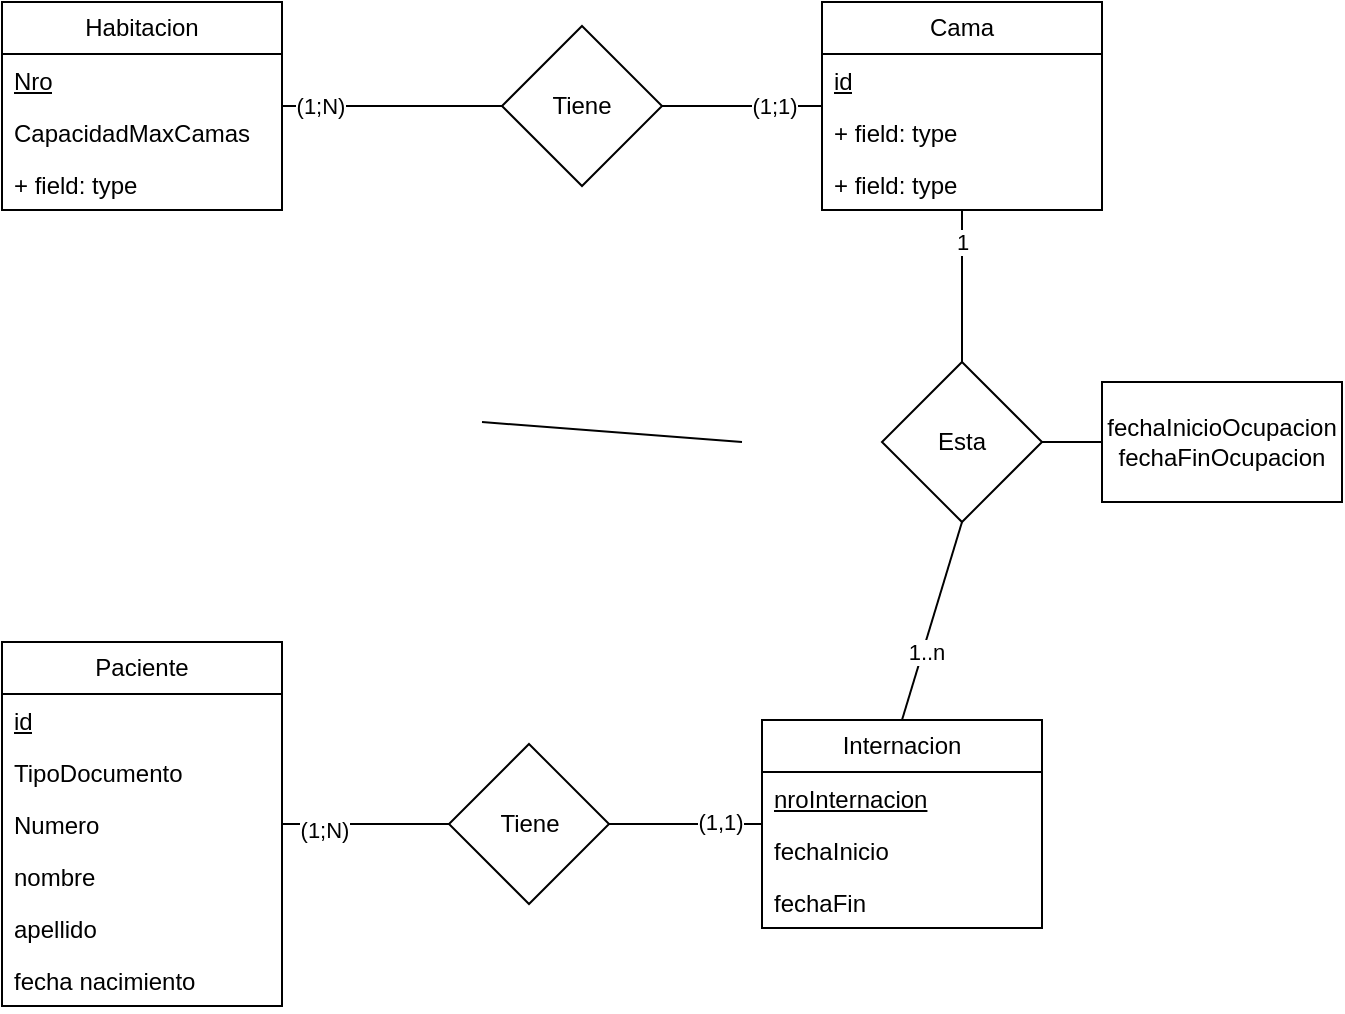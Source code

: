 <mxfile version="27.0.5">
  <diagram name="Page-1" id="EiW6eMlQ5_wOYFTNWTay">
    <mxGraphModel dx="1410" dy="825" grid="1" gridSize="10" guides="1" tooltips="1" connect="1" arrows="1" fold="1" page="1" pageScale="1" pageWidth="827" pageHeight="1169" math="0" shadow="0">
      <root>
        <mxCell id="0" />
        <mxCell id="1" parent="0" />
        <mxCell id="f69H19RLV5CWEadIRAp_-11" style="edgeStyle=orthogonalEdgeStyle;rounded=0;orthogonalLoop=1;jettySize=auto;html=1;entryX=0;entryY=0.5;entryDx=0;entryDy=0;endArrow=none;startFill=0;" parent="1" source="f69H19RLV5CWEadIRAp_-2" target="f69H19RLV5CWEadIRAp_-10" edge="1">
          <mxGeometry relative="1" as="geometry" />
        </mxCell>
        <mxCell id="f69H19RLV5CWEadIRAp_-52" value="(1;N)" style="edgeLabel;html=1;align=center;verticalAlign=middle;resizable=0;points=[];" parent="f69H19RLV5CWEadIRAp_-11" vertex="1" connectable="0">
          <mxGeometry x="-0.651" relative="1" as="geometry">
            <mxPoint as="offset" />
          </mxGeometry>
        </mxCell>
        <mxCell id="f69H19RLV5CWEadIRAp_-2" value="Habitacion" style="swimlane;fontStyle=0;childLayout=stackLayout;horizontal=1;startSize=26;fillColor=none;horizontalStack=0;resizeParent=1;resizeParentMax=0;resizeLast=0;collapsible=1;marginBottom=0;whiteSpace=wrap;html=1;" parent="1" vertex="1">
          <mxGeometry x="110" y="120" width="140" height="104" as="geometry">
            <mxRectangle x="110" y="120" width="110" height="30" as="alternateBounds" />
          </mxGeometry>
        </mxCell>
        <mxCell id="f69H19RLV5CWEadIRAp_-3" value="&lt;u&gt;Nro&lt;/u&gt;" style="text;strokeColor=none;fillColor=none;align=left;verticalAlign=top;spacingLeft=4;spacingRight=4;overflow=hidden;rotatable=0;points=[[0,0.5],[1,0.5]];portConstraint=eastwest;whiteSpace=wrap;html=1;" parent="f69H19RLV5CWEadIRAp_-2" vertex="1">
          <mxGeometry y="26" width="140" height="26" as="geometry" />
        </mxCell>
        <mxCell id="f69H19RLV5CWEadIRAp_-4" value="CapacidadMaxCamas" style="text;strokeColor=none;fillColor=none;align=left;verticalAlign=top;spacingLeft=4;spacingRight=4;overflow=hidden;rotatable=0;points=[[0,0.5],[1,0.5]];portConstraint=eastwest;whiteSpace=wrap;html=1;" parent="f69H19RLV5CWEadIRAp_-2" vertex="1">
          <mxGeometry y="52" width="140" height="26" as="geometry" />
        </mxCell>
        <mxCell id="f69H19RLV5CWEadIRAp_-5" value="+ field: type" style="text;strokeColor=none;fillColor=none;align=left;verticalAlign=top;spacingLeft=4;spacingRight=4;overflow=hidden;rotatable=0;points=[[0,0.5],[1,0.5]];portConstraint=eastwest;whiteSpace=wrap;html=1;" parent="f69H19RLV5CWEadIRAp_-2" vertex="1">
          <mxGeometry y="78" width="140" height="26" as="geometry" />
        </mxCell>
        <mxCell id="f69H19RLV5CWEadIRAp_-6" value="Cama" style="swimlane;fontStyle=0;childLayout=stackLayout;horizontal=1;startSize=26;fillColor=none;horizontalStack=0;resizeParent=1;resizeParentMax=0;resizeLast=0;collapsible=1;marginBottom=0;whiteSpace=wrap;html=1;" parent="1" vertex="1">
          <mxGeometry x="520" y="120" width="140" height="104" as="geometry">
            <mxRectangle x="520" y="120" width="70" height="30" as="alternateBounds" />
          </mxGeometry>
        </mxCell>
        <mxCell id="f69H19RLV5CWEadIRAp_-7" value="&lt;u&gt;id&lt;/u&gt;" style="text;strokeColor=none;fillColor=none;align=left;verticalAlign=top;spacingLeft=4;spacingRight=4;overflow=hidden;rotatable=0;points=[[0,0.5],[1,0.5]];portConstraint=eastwest;whiteSpace=wrap;html=1;" parent="f69H19RLV5CWEadIRAp_-6" vertex="1">
          <mxGeometry y="26" width="140" height="26" as="geometry" />
        </mxCell>
        <mxCell id="f69H19RLV5CWEadIRAp_-8" value="+ field: type" style="text;strokeColor=none;fillColor=none;align=left;verticalAlign=top;spacingLeft=4;spacingRight=4;overflow=hidden;rotatable=0;points=[[0,0.5],[1,0.5]];portConstraint=eastwest;whiteSpace=wrap;html=1;" parent="f69H19RLV5CWEadIRAp_-6" vertex="1">
          <mxGeometry y="52" width="140" height="26" as="geometry" />
        </mxCell>
        <mxCell id="f69H19RLV5CWEadIRAp_-9" value="+ field: type" style="text;strokeColor=none;fillColor=none;align=left;verticalAlign=top;spacingLeft=4;spacingRight=4;overflow=hidden;rotatable=0;points=[[0,0.5],[1,0.5]];portConstraint=eastwest;whiteSpace=wrap;html=1;" parent="f69H19RLV5CWEadIRAp_-6" vertex="1">
          <mxGeometry y="78" width="140" height="26" as="geometry" />
        </mxCell>
        <mxCell id="f69H19RLV5CWEadIRAp_-13" style="edgeStyle=orthogonalEdgeStyle;rounded=0;orthogonalLoop=1;jettySize=auto;html=1;entryX=0;entryY=0.5;entryDx=0;entryDy=0;endArrow=none;startFill=0;" parent="1" source="f69H19RLV5CWEadIRAp_-10" target="f69H19RLV5CWEadIRAp_-6" edge="1">
          <mxGeometry relative="1" as="geometry">
            <mxPoint x="510" y="172" as="targetPoint" />
          </mxGeometry>
        </mxCell>
        <mxCell id="f69H19RLV5CWEadIRAp_-53" value="(1;1)" style="edgeLabel;html=1;align=center;verticalAlign=middle;resizable=0;points=[];" parent="f69H19RLV5CWEadIRAp_-13" vertex="1" connectable="0">
          <mxGeometry x="0.396" relative="1" as="geometry">
            <mxPoint as="offset" />
          </mxGeometry>
        </mxCell>
        <mxCell id="f69H19RLV5CWEadIRAp_-10" value="Tiene" style="rhombus;whiteSpace=wrap;html=1;" parent="1" vertex="1">
          <mxGeometry x="360" y="132" width="80" height="80" as="geometry" />
        </mxCell>
        <mxCell id="f69H19RLV5CWEadIRAp_-27" style="edgeStyle=orthogonalEdgeStyle;rounded=0;orthogonalLoop=1;jettySize=auto;html=1;exitX=1;exitY=0.5;exitDx=0;exitDy=0;entryX=0;entryY=0.5;entryDx=0;entryDy=0;endArrow=none;startFill=0;" parent="1" source="f69H19RLV5CWEadIRAp_-14" target="f69H19RLV5CWEadIRAp_-26" edge="1">
          <mxGeometry relative="1" as="geometry" />
        </mxCell>
        <mxCell id="f69H19RLV5CWEadIRAp_-50" value="(1;N)" style="edgeLabel;html=1;align=center;verticalAlign=middle;resizable=0;points=[];" parent="f69H19RLV5CWEadIRAp_-27" vertex="1" connectable="0">
          <mxGeometry x="-0.501" y="-3" relative="1" as="geometry">
            <mxPoint as="offset" />
          </mxGeometry>
        </mxCell>
        <mxCell id="f69H19RLV5CWEadIRAp_-14" value="Paciente" style="swimlane;fontStyle=0;childLayout=stackLayout;horizontal=1;startSize=26;fillColor=none;horizontalStack=0;resizeParent=1;resizeParentMax=0;resizeLast=0;collapsible=1;marginBottom=0;whiteSpace=wrap;html=1;" parent="1" vertex="1">
          <mxGeometry x="110" y="440" width="140" height="182" as="geometry">
            <mxRectangle x="160" y="370" width="90" height="30" as="alternateBounds" />
          </mxGeometry>
        </mxCell>
        <mxCell id="f69H19RLV5CWEadIRAp_-15" value="&lt;u&gt;id&lt;/u&gt;" style="text;strokeColor=none;fillColor=none;align=left;verticalAlign=top;spacingLeft=4;spacingRight=4;overflow=hidden;rotatable=0;points=[[0,0.5],[1,0.5]];portConstraint=eastwest;whiteSpace=wrap;html=1;" parent="f69H19RLV5CWEadIRAp_-14" vertex="1">
          <mxGeometry y="26" width="140" height="26" as="geometry" />
        </mxCell>
        <mxCell id="f69H19RLV5CWEadIRAp_-21" value="TipoDocumento" style="text;strokeColor=none;fillColor=none;align=left;verticalAlign=top;spacingLeft=4;spacingRight=4;overflow=hidden;rotatable=0;points=[[0,0.5],[1,0.5]];portConstraint=eastwest;whiteSpace=wrap;html=1;" parent="f69H19RLV5CWEadIRAp_-14" vertex="1">
          <mxGeometry y="52" width="140" height="26" as="geometry" />
        </mxCell>
        <mxCell id="f69H19RLV5CWEadIRAp_-16" value="Numero" style="text;strokeColor=none;fillColor=none;align=left;verticalAlign=top;spacingLeft=4;spacingRight=4;overflow=hidden;rotatable=0;points=[[0,0.5],[1,0.5]];portConstraint=eastwest;whiteSpace=wrap;html=1;" parent="f69H19RLV5CWEadIRAp_-14" vertex="1">
          <mxGeometry y="78" width="140" height="26" as="geometry" />
        </mxCell>
        <mxCell id="f69H19RLV5CWEadIRAp_-17" value="nombre" style="text;strokeColor=none;fillColor=none;align=left;verticalAlign=top;spacingLeft=4;spacingRight=4;overflow=hidden;rotatable=0;points=[[0,0.5],[1,0.5]];portConstraint=eastwest;whiteSpace=wrap;html=1;" parent="f69H19RLV5CWEadIRAp_-14" vertex="1">
          <mxGeometry y="104" width="140" height="26" as="geometry" />
        </mxCell>
        <mxCell id="f69H19RLV5CWEadIRAp_-18" value="apellido" style="text;strokeColor=none;fillColor=none;align=left;verticalAlign=top;spacingLeft=4;spacingRight=4;overflow=hidden;rotatable=0;points=[[0,0.5],[1,0.5]];portConstraint=eastwest;whiteSpace=wrap;html=1;" parent="f69H19RLV5CWEadIRAp_-14" vertex="1">
          <mxGeometry y="130" width="140" height="26" as="geometry" />
        </mxCell>
        <mxCell id="f69H19RLV5CWEadIRAp_-19" value="fecha nacimiento" style="text;strokeColor=none;fillColor=none;align=left;verticalAlign=top;spacingLeft=4;spacingRight=4;overflow=hidden;rotatable=0;points=[[0,0.5],[1,0.5]];portConstraint=eastwest;whiteSpace=wrap;html=1;" parent="f69H19RLV5CWEadIRAp_-14" vertex="1">
          <mxGeometry y="156" width="140" height="26" as="geometry" />
        </mxCell>
        <mxCell id="f69H19RLV5CWEadIRAp_-22" value="Internacion" style="swimlane;fontStyle=0;childLayout=stackLayout;horizontal=1;startSize=26;fillColor=none;horizontalStack=0;resizeParent=1;resizeParentMax=0;resizeLast=0;collapsible=1;marginBottom=0;whiteSpace=wrap;html=1;" parent="1" vertex="1">
          <mxGeometry x="490" y="479" width="140" height="104" as="geometry">
            <mxRectangle x="490" y="370" width="100" height="30" as="alternateBounds" />
          </mxGeometry>
        </mxCell>
        <mxCell id="f69H19RLV5CWEadIRAp_-23" value="&lt;u&gt;nroInternacion&lt;/u&gt;" style="text;strokeColor=none;fillColor=none;align=left;verticalAlign=top;spacingLeft=4;spacingRight=4;overflow=hidden;rotatable=0;points=[[0,0.5],[1,0.5]];portConstraint=eastwest;whiteSpace=wrap;html=1;" parent="f69H19RLV5CWEadIRAp_-22" vertex="1">
          <mxGeometry y="26" width="140" height="26" as="geometry" />
        </mxCell>
        <mxCell id="f69H19RLV5CWEadIRAp_-24" value="fechaInicio" style="text;strokeColor=none;fillColor=none;align=left;verticalAlign=top;spacingLeft=4;spacingRight=4;overflow=hidden;rotatable=0;points=[[0,0.5],[1,0.5]];portConstraint=eastwest;whiteSpace=wrap;html=1;" parent="f69H19RLV5CWEadIRAp_-22" vertex="1">
          <mxGeometry y="52" width="140" height="26" as="geometry" />
        </mxCell>
        <mxCell id="f69H19RLV5CWEadIRAp_-25" value="fechaFin" style="text;strokeColor=none;fillColor=none;align=left;verticalAlign=top;spacingLeft=4;spacingRight=4;overflow=hidden;rotatable=0;points=[[0,0.5],[1,0.5]];portConstraint=eastwest;whiteSpace=wrap;html=1;" parent="f69H19RLV5CWEadIRAp_-22" vertex="1">
          <mxGeometry y="78" width="140" height="26" as="geometry" />
        </mxCell>
        <mxCell id="f69H19RLV5CWEadIRAp_-28" style="edgeStyle=orthogonalEdgeStyle;rounded=0;orthogonalLoop=1;jettySize=auto;html=1;exitX=1;exitY=0.5;exitDx=0;exitDy=0;entryX=0;entryY=0.5;entryDx=0;entryDy=0;endArrow=none;startFill=0;" parent="1" source="f69H19RLV5CWEadIRAp_-26" target="f69H19RLV5CWEadIRAp_-22" edge="1">
          <mxGeometry relative="1" as="geometry" />
        </mxCell>
        <mxCell id="f69H19RLV5CWEadIRAp_-51" value="(1,1)" style="edgeLabel;html=1;align=center;verticalAlign=middle;resizable=0;points=[];" parent="f69H19RLV5CWEadIRAp_-28" vertex="1" connectable="0">
          <mxGeometry x="0.455" y="1" relative="1" as="geometry">
            <mxPoint as="offset" />
          </mxGeometry>
        </mxCell>
        <mxCell id="f69H19RLV5CWEadIRAp_-26" value="Tiene" style="rhombus;whiteSpace=wrap;html=1;" parent="1" vertex="1">
          <mxGeometry x="333.5" y="491" width="80" height="80" as="geometry" />
        </mxCell>
        <mxCell id="f69H19RLV5CWEadIRAp_-29" value="Esta" style="rhombus;whiteSpace=wrap;html=1;" parent="1" vertex="1">
          <mxGeometry x="550" y="300" width="80" height="80" as="geometry" />
        </mxCell>
        <mxCell id="f69H19RLV5CWEadIRAp_-33" value="" style="endArrow=none;html=1;rounded=0;entryX=0.5;entryY=1;entryDx=0;entryDy=0;exitX=0.5;exitY=0;exitDx=0;exitDy=0;" parent="1" source="f69H19RLV5CWEadIRAp_-22" target="f69H19RLV5CWEadIRAp_-29" edge="1">
          <mxGeometry width="50" height="50" relative="1" as="geometry">
            <mxPoint x="390" y="450" as="sourcePoint" />
            <mxPoint x="440" y="400" as="targetPoint" />
          </mxGeometry>
        </mxCell>
        <mxCell id="f69H19RLV5CWEadIRAp_-37" value="1..n" style="edgeLabel;html=1;align=center;verticalAlign=middle;resizable=0;points=[];" parent="f69H19RLV5CWEadIRAp_-33" vertex="1" connectable="0">
          <mxGeometry x="-0.304" y="-1" relative="1" as="geometry">
            <mxPoint as="offset" />
          </mxGeometry>
        </mxCell>
        <mxCell id="f69H19RLV5CWEadIRAp_-34" value="" style="endArrow=none;html=1;rounded=0;entryX=0.5;entryY=1;entryDx=0;entryDy=0;exitX=0.5;exitY=0;exitDx=0;exitDy=0;" parent="1" source="f69H19RLV5CWEadIRAp_-29" target="f69H19RLV5CWEadIRAp_-6" edge="1">
          <mxGeometry width="50" height="50" relative="1" as="geometry">
            <mxPoint x="390" y="450" as="sourcePoint" />
            <mxPoint x="570" y="240" as="targetPoint" />
          </mxGeometry>
        </mxCell>
        <mxCell id="f69H19RLV5CWEadIRAp_-38" value="1" style="edgeLabel;html=1;align=center;verticalAlign=middle;resizable=0;points=[];" parent="f69H19RLV5CWEadIRAp_-34" vertex="1" connectable="0">
          <mxGeometry x="0.579" relative="1" as="geometry">
            <mxPoint as="offset" />
          </mxGeometry>
        </mxCell>
        <mxCell id="f69H19RLV5CWEadIRAp_-44" value="" style="endArrow=none;html=1;rounded=0;exitX=1;exitY=0;exitDx=0;exitDy=0;entryX=0;entryY=0.5;entryDx=0;entryDy=0;" parent="1" target="f69H19RLV5CWEadIRAp_-43" edge="1">
          <mxGeometry width="50" height="50" relative="1" as="geometry">
            <mxPoint x="350" y="330" as="sourcePoint" />
            <mxPoint x="480" y="340" as="targetPoint" />
          </mxGeometry>
        </mxCell>
        <mxCell id="f69H19RLV5CWEadIRAp_-45" value="fechaInicioOcupacion&lt;div&gt;fechaFinOcupacion&lt;/div&gt;" style="rounded=0;whiteSpace=wrap;html=1;" parent="1" vertex="1">
          <mxGeometry x="660" y="310" width="120" height="60" as="geometry" />
        </mxCell>
        <mxCell id="f69H19RLV5CWEadIRAp_-47" value="" style="endArrow=none;html=1;rounded=0;entryX=1;entryY=0.5;entryDx=0;entryDy=0;exitX=0;exitY=0.5;exitDx=0;exitDy=0;" parent="1" source="f69H19RLV5CWEadIRAp_-45" target="f69H19RLV5CWEadIRAp_-29" edge="1">
          <mxGeometry width="50" height="50" relative="1" as="geometry">
            <mxPoint x="510" y="410" as="sourcePoint" />
            <mxPoint x="560" y="360" as="targetPoint" />
          </mxGeometry>
        </mxCell>
      </root>
    </mxGraphModel>
  </diagram>
</mxfile>
